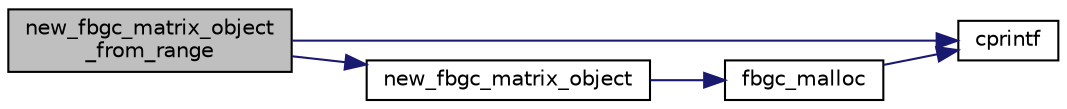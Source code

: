 digraph "new_fbgc_matrix_object_from_range"
{
  edge [fontname="Helvetica",fontsize="10",labelfontname="Helvetica",labelfontsize="10"];
  node [fontname="Helvetica",fontsize="10",shape=record];
  rankdir="LR";
  Node52 [label="new_fbgc_matrix_object\l_from_range",height=0.2,width=0.4,color="black", fillcolor="grey75", style="filled", fontcolor="black"];
  Node52 -> Node53 [color="midnightblue",fontsize="10",style="solid",fontname="Helvetica"];
  Node53 [label="cprintf",height=0.2,width=0.4,color="black", fillcolor="white", style="filled",URL="$error_8c.html#a30fee765292b076e015fc846035f2550"];
  Node52 -> Node54 [color="midnightblue",fontsize="10",style="solid",fontname="Helvetica"];
  Node54 [label="new_fbgc_matrix_object",height=0.2,width=0.4,color="black", fillcolor="white", style="filled",URL="$matrix__object_8c.html#aa855543d4a0b84619248fdce7dc1c763"];
  Node54 -> Node55 [color="midnightblue",fontsize="10",style="solid",fontname="Helvetica"];
  Node55 [label="fbgc_malloc",height=0.2,width=0.4,color="black", fillcolor="white", style="filled",URL="$memory_8c.html#a41dd65ee24d51160659bf94bed90e998"];
  Node55 -> Node53 [color="midnightblue",fontsize="10",style="solid",fontname="Helvetica"];
}
